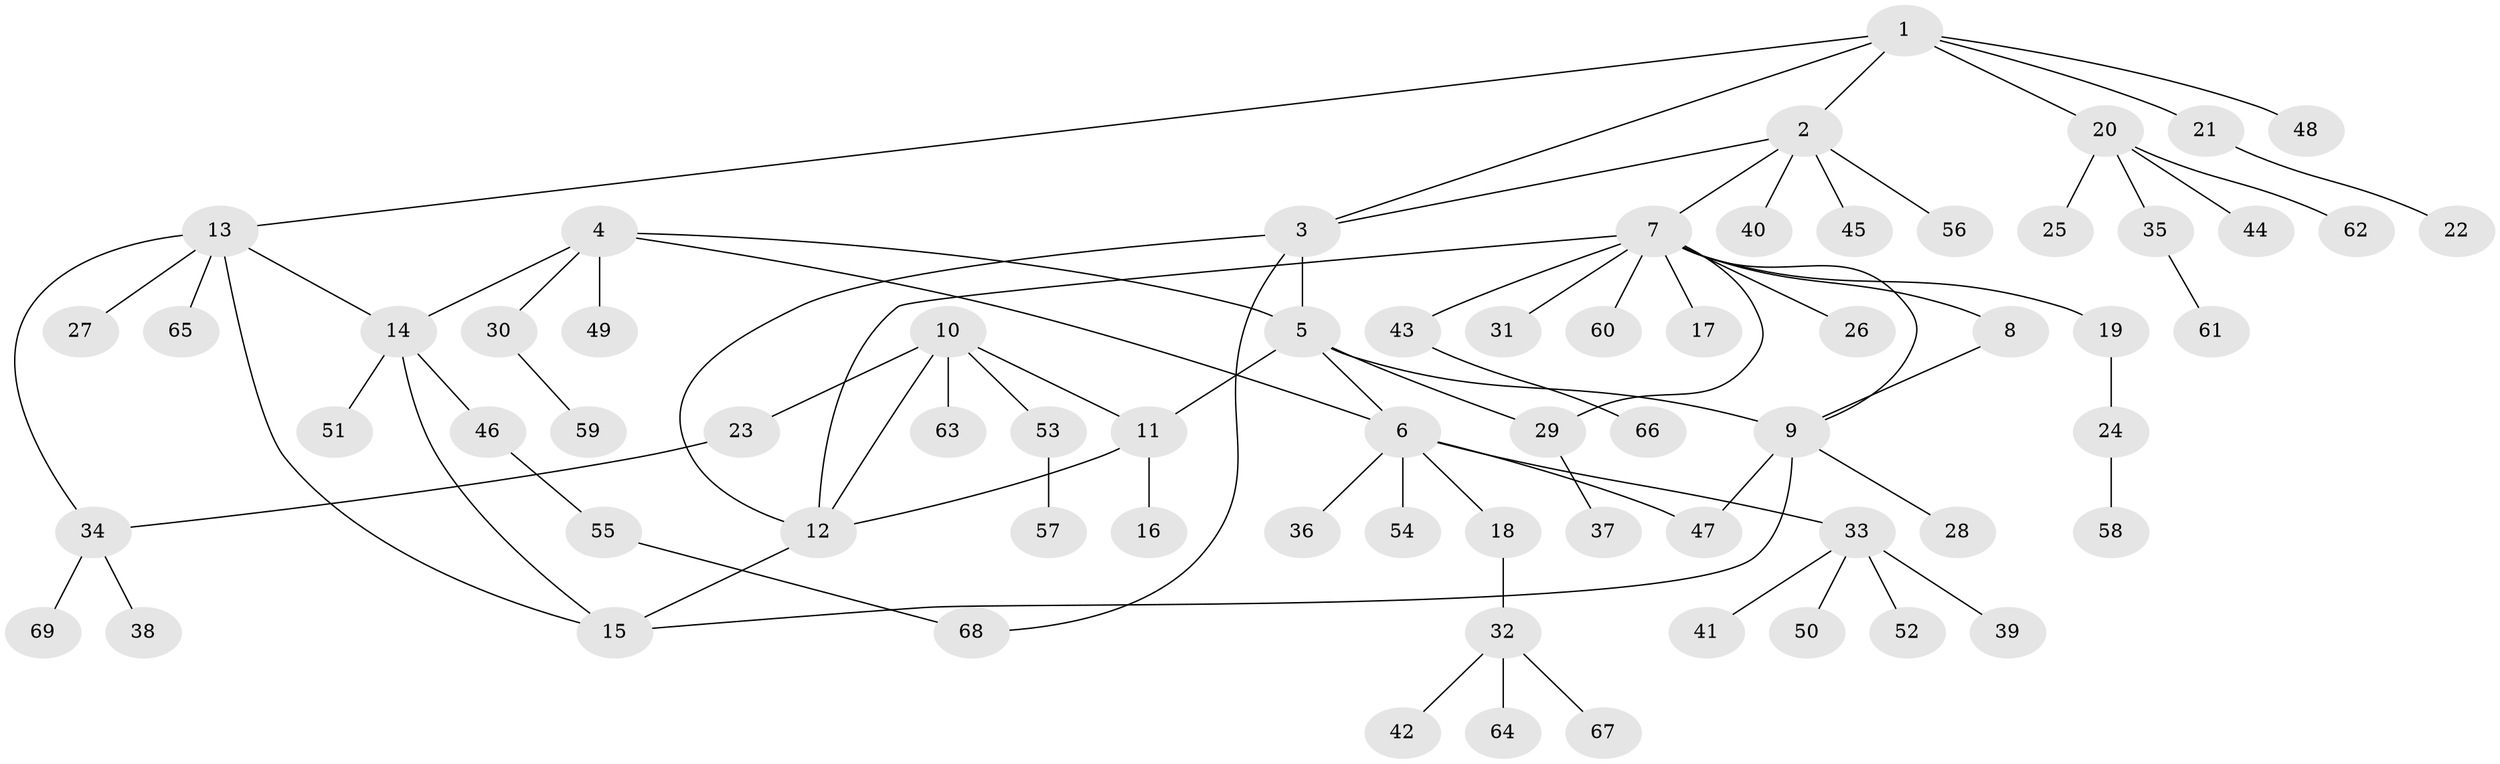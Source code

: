 // Generated by graph-tools (version 1.1) at 2025/50/03/09/25 03:50:42]
// undirected, 69 vertices, 83 edges
graph export_dot {
graph [start="1"]
  node [color=gray90,style=filled];
  1;
  2;
  3;
  4;
  5;
  6;
  7;
  8;
  9;
  10;
  11;
  12;
  13;
  14;
  15;
  16;
  17;
  18;
  19;
  20;
  21;
  22;
  23;
  24;
  25;
  26;
  27;
  28;
  29;
  30;
  31;
  32;
  33;
  34;
  35;
  36;
  37;
  38;
  39;
  40;
  41;
  42;
  43;
  44;
  45;
  46;
  47;
  48;
  49;
  50;
  51;
  52;
  53;
  54;
  55;
  56;
  57;
  58;
  59;
  60;
  61;
  62;
  63;
  64;
  65;
  66;
  67;
  68;
  69;
  1 -- 2;
  1 -- 3;
  1 -- 13;
  1 -- 20;
  1 -- 21;
  1 -- 48;
  2 -- 3;
  2 -- 7;
  2 -- 40;
  2 -- 45;
  2 -- 56;
  3 -- 5;
  3 -- 12;
  3 -- 68;
  4 -- 5;
  4 -- 6;
  4 -- 14;
  4 -- 30;
  4 -- 49;
  5 -- 6;
  5 -- 9;
  5 -- 11;
  5 -- 29;
  6 -- 18;
  6 -- 33;
  6 -- 36;
  6 -- 47;
  6 -- 54;
  7 -- 8;
  7 -- 9;
  7 -- 12;
  7 -- 17;
  7 -- 19;
  7 -- 26;
  7 -- 29;
  7 -- 31;
  7 -- 43;
  7 -- 60;
  8 -- 9;
  9 -- 15;
  9 -- 28;
  9 -- 47;
  10 -- 11;
  10 -- 12;
  10 -- 23;
  10 -- 53;
  10 -- 63;
  11 -- 12;
  11 -- 16;
  12 -- 15;
  13 -- 14;
  13 -- 15;
  13 -- 27;
  13 -- 34;
  13 -- 65;
  14 -- 15;
  14 -- 46;
  14 -- 51;
  18 -- 32;
  19 -- 24;
  20 -- 25;
  20 -- 35;
  20 -- 44;
  20 -- 62;
  21 -- 22;
  23 -- 34;
  24 -- 58;
  29 -- 37;
  30 -- 59;
  32 -- 42;
  32 -- 64;
  32 -- 67;
  33 -- 39;
  33 -- 41;
  33 -- 50;
  33 -- 52;
  34 -- 38;
  34 -- 69;
  35 -- 61;
  43 -- 66;
  46 -- 55;
  53 -- 57;
  55 -- 68;
}
